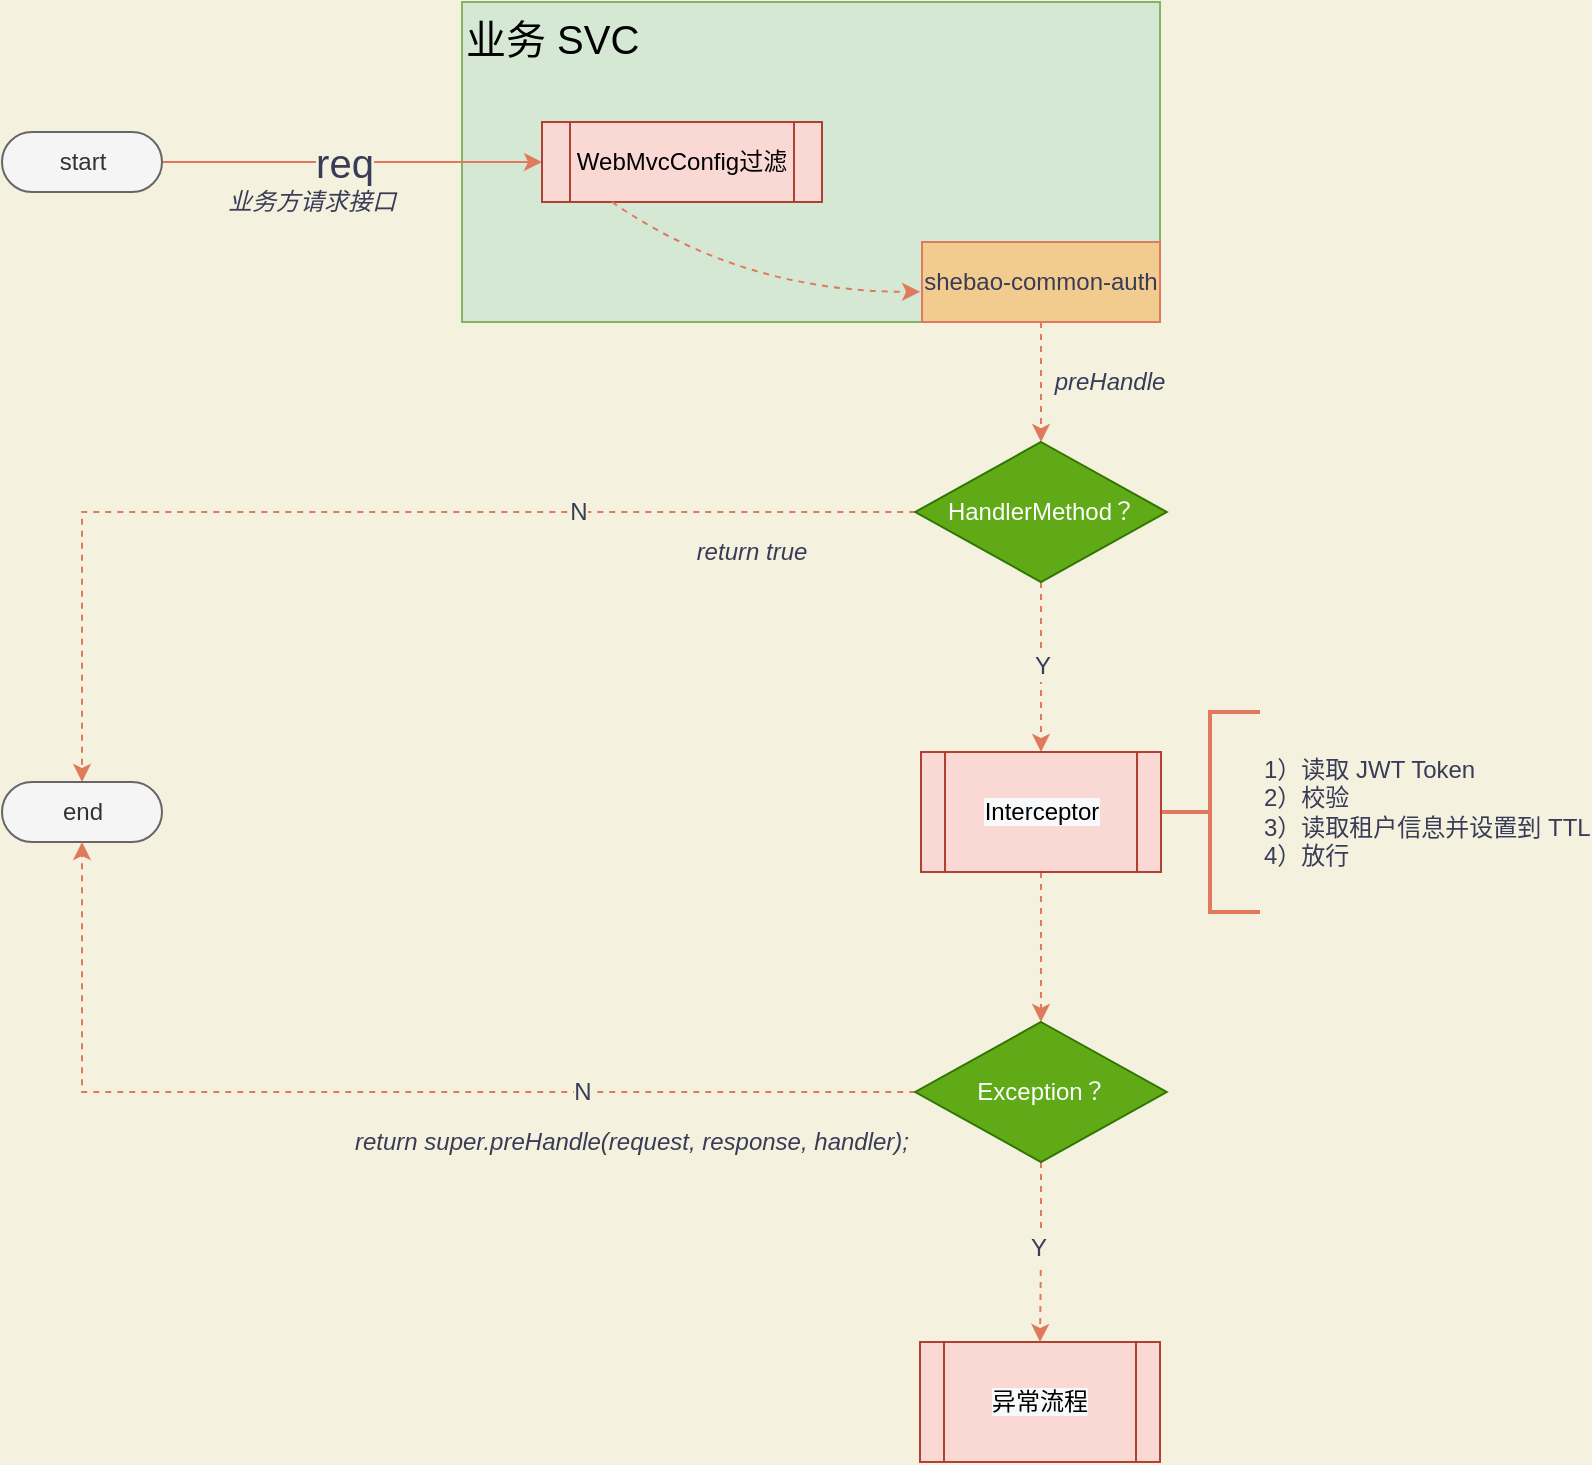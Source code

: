 <mxfile version="15.2.7" type="github">
  <diagram id="vs3Htdxe9fDbGfsAFpAR" name="第 1 页">
    <mxGraphModel dx="1426" dy="794" grid="1" gridSize="10" guides="1" tooltips="1" connect="1" arrows="1" fold="1" page="1" pageScale="1" pageWidth="827" pageHeight="1169" background="#F4F1DE" math="0" shadow="0">
      <root>
        <mxCell id="0" />
        <mxCell id="1" parent="0" />
        <mxCell id="t8284ufz4f-8p3gNjFrB-1" value="业务 SVC" style="rounded=0;whiteSpace=wrap;html=1;align=left;verticalAlign=top;fontSize=20;fillColor=#d5e8d4;strokeColor=#82b366;" vertex="1" parent="1">
          <mxGeometry x="240" y="240" width="349" height="160" as="geometry" />
        </mxCell>
        <mxCell id="t8284ufz4f-8p3gNjFrB-2" value="" style="endArrow=classic;html=1;fontSize=20;entryX=0;entryY=0.5;entryDx=0;entryDy=0;labelBackgroundColor=#F4F1DE;strokeColor=#E07A5F;fontColor=#393C56;" edge="1" parent="1" target="t8284ufz4f-8p3gNjFrB-7">
          <mxGeometry width="50" height="50" relative="1" as="geometry">
            <mxPoint x="90" y="320" as="sourcePoint" />
            <mxPoint x="190" y="320" as="targetPoint" />
          </mxGeometry>
        </mxCell>
        <mxCell id="t8284ufz4f-8p3gNjFrB-3" value="&lt;font style=&quot;font-size: 20px&quot;&gt;req&lt;/font&gt;" style="edgeLabel;html=1;align=center;verticalAlign=middle;resizable=0;points=[];fontSize=20;labelBackgroundColor=#F4F1DE;fontColor=#393C56;" vertex="1" connectable="0" parent="t8284ufz4f-8p3gNjFrB-2">
          <mxGeometry x="-0.247" y="-6" relative="1" as="geometry">
            <mxPoint x="19" y="-6" as="offset" />
          </mxGeometry>
        </mxCell>
        <mxCell id="t8284ufz4f-8p3gNjFrB-5" value="业务方请求接口" style="text;html=1;strokeColor=none;fillColor=none;align=center;verticalAlign=middle;whiteSpace=wrap;rounded=0;fontSize=12;fontStyle=2;fontColor=#393C56;" vertex="1" parent="1">
          <mxGeometry x="110" y="330" width="110" height="20" as="geometry" />
        </mxCell>
        <mxCell id="t8284ufz4f-8p3gNjFrB-24" value="" style="edgeStyle=orthogonalEdgeStyle;rounded=0;orthogonalLoop=1;jettySize=auto;html=1;dashed=1;fontSize=12;labelBackgroundColor=#F4F1DE;strokeColor=#E07A5F;fontColor=#393C56;" edge="1" parent="1" source="t8284ufz4f-8p3gNjFrB-6" target="t8284ufz4f-8p3gNjFrB-23">
          <mxGeometry relative="1" as="geometry" />
        </mxCell>
        <mxCell id="t8284ufz4f-8p3gNjFrB-6" value="shebao-common-auth" style="rounded=0;whiteSpace=wrap;html=1;fontSize=12;align=center;verticalAlign=middle;fillColor=#F2CC8F;strokeColor=#E07A5F;fontColor=#393C56;" vertex="1" parent="1">
          <mxGeometry x="470" y="360" width="119" height="40" as="geometry" />
        </mxCell>
        <mxCell id="t8284ufz4f-8p3gNjFrB-7" value="WebMvcConfig过滤" style="shape=process;whiteSpace=wrap;html=1;backgroundOutline=1;fontSize=12;align=center;verticalAlign=middle;fillColor=#fad9d5;strokeColor=#ae4132;" vertex="1" parent="1">
          <mxGeometry x="280" y="300" width="140" height="40" as="geometry" />
        </mxCell>
        <mxCell id="t8284ufz4f-8p3gNjFrB-9" value="" style="curved=1;endArrow=classic;html=1;fontSize=12;entryX=-0.008;entryY=0.622;entryDx=0;entryDy=0;entryPerimeter=0;exitX=0.25;exitY=1;exitDx=0;exitDy=0;dashed=1;labelBackgroundColor=#F4F1DE;strokeColor=#E07A5F;fontColor=#393C56;" edge="1" parent="1" source="t8284ufz4f-8p3gNjFrB-7" target="t8284ufz4f-8p3gNjFrB-6">
          <mxGeometry width="50" height="50" relative="1" as="geometry">
            <mxPoint x="320" y="500" as="sourcePoint" />
            <mxPoint x="370" y="450" as="targetPoint" />
            <Array as="points">
              <mxPoint x="380" y="385" />
            </Array>
          </mxGeometry>
        </mxCell>
        <mxCell id="t8284ufz4f-8p3gNjFrB-20" value="1）读取 JWT Token&lt;br&gt;2）校验&lt;br&gt;3）读取租户信息并设置到 TTL&lt;br&gt;4）放行" style="strokeWidth=2;html=1;shape=mxgraph.flowchart.annotation_2;align=left;labelPosition=right;pointerEvents=1;fontSize=12;fillColor=#F2CC8F;strokeColor=#E07A5F;fontColor=#393C56;" vertex="1" parent="1">
          <mxGeometry x="589" y="595" width="50" height="100" as="geometry" />
        </mxCell>
        <mxCell id="t8284ufz4f-8p3gNjFrB-26" value="" style="edgeStyle=orthogonalEdgeStyle;rounded=0;orthogonalLoop=1;jettySize=auto;html=1;dashed=1;fontSize=12;labelBackgroundColor=#F4F1DE;strokeColor=#E07A5F;fontColor=#393C56;" edge="1" parent="1" source="t8284ufz4f-8p3gNjFrB-23" target="t8284ufz4f-8p3gNjFrB-25">
          <mxGeometry relative="1" as="geometry" />
        </mxCell>
        <mxCell id="t8284ufz4f-8p3gNjFrB-27" value="Y" style="edgeLabel;html=1;align=center;verticalAlign=middle;resizable=0;points=[];fontSize=12;labelBackgroundColor=#F4F1DE;fontColor=#393C56;" vertex="1" connectable="0" parent="t8284ufz4f-8p3gNjFrB-26">
          <mxGeometry x="-0.011" relative="1" as="geometry">
            <mxPoint as="offset" />
          </mxGeometry>
        </mxCell>
        <mxCell id="t8284ufz4f-8p3gNjFrB-32" style="edgeStyle=orthogonalEdgeStyle;rounded=0;orthogonalLoop=1;jettySize=auto;html=1;exitX=0;exitY=0.5;exitDx=0;exitDy=0;entryX=0.5;entryY=0.5;entryDx=0;entryDy=-15;entryPerimeter=0;dashed=1;fontSize=12;labelBackgroundColor=#F4F1DE;strokeColor=#E07A5F;fontColor=#393C56;" edge="1" parent="1" source="t8284ufz4f-8p3gNjFrB-23" target="t8284ufz4f-8p3gNjFrB-31">
          <mxGeometry relative="1" as="geometry" />
        </mxCell>
        <mxCell id="t8284ufz4f-8p3gNjFrB-33" value="N" style="edgeLabel;html=1;align=center;verticalAlign=middle;resizable=0;points=[];fontSize=12;labelBackgroundColor=#F4F1DE;fontColor=#393C56;" vertex="1" connectable="0" parent="t8284ufz4f-8p3gNjFrB-32">
          <mxGeometry x="-0.387" relative="1" as="geometry">
            <mxPoint as="offset" />
          </mxGeometry>
        </mxCell>
        <mxCell id="t8284ufz4f-8p3gNjFrB-23" value="&lt;font style=&quot;font-size: 12px&quot;&gt;HandlerMethod？&lt;/font&gt;" style="rhombus;whiteSpace=wrap;html=1;rounded=0;fillColor=#60a917;strokeColor=#2D7600;fontColor=#ffffff;" vertex="1" parent="1">
          <mxGeometry x="466.63" y="460" width="125.75" height="70" as="geometry" />
        </mxCell>
        <mxCell id="t8284ufz4f-8p3gNjFrB-43" style="edgeStyle=orthogonalEdgeStyle;rounded=0;orthogonalLoop=1;jettySize=auto;html=1;entryX=0.5;entryY=0;entryDx=0;entryDy=0;dashed=1;fontSize=12;labelBackgroundColor=#F4F1DE;strokeColor=#E07A5F;fontColor=#393C56;" edge="1" parent="1" source="t8284ufz4f-8p3gNjFrB-25" target="t8284ufz4f-8p3gNjFrB-42">
          <mxGeometry relative="1" as="geometry" />
        </mxCell>
        <mxCell id="t8284ufz4f-8p3gNjFrB-25" value="&lt;meta charset=&quot;utf-8&quot;&gt;&lt;span style=&quot;color: rgb(0, 0, 0); font-family: helvetica; font-size: 12px; font-style: normal; font-weight: 400; letter-spacing: normal; text-align: center; text-indent: 0px; text-transform: none; word-spacing: 0px; background-color: rgb(248, 249, 250); display: inline; float: none;&quot;&gt;Interceptor&lt;/span&gt;" style="shape=process;whiteSpace=wrap;html=1;backgroundOutline=1;rounded=0;fillColor=#fad9d5;strokeColor=#ae4132;" vertex="1" parent="1">
          <mxGeometry x="469.505" y="615" width="120" height="60" as="geometry" />
        </mxCell>
        <mxCell id="t8284ufz4f-8p3gNjFrB-30" value="start" style="html=1;dashed=0;whitespace=wrap;shape=mxgraph.dfd.start;fontSize=12;align=center;verticalAlign=middle;fillColor=#f5f5f5;strokeColor=#666666;fontColor=#333333;" vertex="1" parent="1">
          <mxGeometry x="10" y="305" width="80" height="30" as="geometry" />
        </mxCell>
        <mxCell id="t8284ufz4f-8p3gNjFrB-31" value="end" style="html=1;dashed=0;whitespace=wrap;shape=mxgraph.dfd.start;fontSize=12;align=center;verticalAlign=middle;fillColor=#f5f5f5;strokeColor=#666666;fontColor=#333333;" vertex="1" parent="1">
          <mxGeometry x="10" y="630" width="80" height="30" as="geometry" />
        </mxCell>
        <mxCell id="t8284ufz4f-8p3gNjFrB-34" value="return true" style="text;html=1;strokeColor=none;fillColor=none;align=center;verticalAlign=middle;whiteSpace=wrap;rounded=0;fontSize=12;fontStyle=2;fontColor=#393C56;" vertex="1" parent="1">
          <mxGeometry x="350" y="510" width="70" height="10" as="geometry" />
        </mxCell>
        <mxCell id="t8284ufz4f-8p3gNjFrB-37" value="preHandle" style="text;html=1;strokeColor=none;fillColor=none;align=center;verticalAlign=middle;whiteSpace=wrap;rounded=0;fontSize=12;fontStyle=2;fontColor=#393C56;" vertex="1" parent="1">
          <mxGeometry x="539" y="420" width="50" height="20" as="geometry" />
        </mxCell>
        <mxCell id="t8284ufz4f-8p3gNjFrB-45" value="" style="edgeStyle=orthogonalEdgeStyle;rounded=0;orthogonalLoop=1;jettySize=auto;html=1;dashed=1;fontSize=12;labelBackgroundColor=#F4F1DE;strokeColor=#E07A5F;fontColor=#393C56;" edge="1" parent="1" source="t8284ufz4f-8p3gNjFrB-42" target="t8284ufz4f-8p3gNjFrB-44">
          <mxGeometry relative="1" as="geometry" />
        </mxCell>
        <mxCell id="t8284ufz4f-8p3gNjFrB-46" value="Y" style="edgeLabel;html=1;align=center;verticalAlign=middle;resizable=0;points=[];fontSize=12;labelBackgroundColor=#F4F1DE;fontColor=#393C56;" vertex="1" connectable="0" parent="t8284ufz4f-8p3gNjFrB-45">
          <mxGeometry x="-0.059" y="-2" relative="1" as="geometry">
            <mxPoint as="offset" />
          </mxGeometry>
        </mxCell>
        <mxCell id="t8284ufz4f-8p3gNjFrB-47" style="edgeStyle=orthogonalEdgeStyle;rounded=0;orthogonalLoop=1;jettySize=auto;html=1;entryX=0.5;entryY=0.5;entryDx=0;entryDy=15;entryPerimeter=0;dashed=1;fontSize=12;labelBackgroundColor=#F4F1DE;strokeColor=#E07A5F;fontColor=#393C56;" edge="1" parent="1" source="t8284ufz4f-8p3gNjFrB-42" target="t8284ufz4f-8p3gNjFrB-31">
          <mxGeometry relative="1" as="geometry" />
        </mxCell>
        <mxCell id="t8284ufz4f-8p3gNjFrB-48" value="N" style="edgeLabel;html=1;align=center;verticalAlign=middle;resizable=0;points=[];fontSize=12;labelBackgroundColor=#F4F1DE;fontColor=#393C56;" vertex="1" connectable="0" parent="t8284ufz4f-8p3gNjFrB-47">
          <mxGeometry x="-0.477" y="2" relative="1" as="geometry">
            <mxPoint x="-25" y="-2" as="offset" />
          </mxGeometry>
        </mxCell>
        <mxCell id="t8284ufz4f-8p3gNjFrB-42" value="Exception？" style="rhombus;whiteSpace=wrap;html=1;rounded=0;fillColor=#60a917;strokeColor=#2D7600;fontColor=#ffffff;" vertex="1" parent="1">
          <mxGeometry x="466.62" y="750" width="125.75" height="70" as="geometry" />
        </mxCell>
        <mxCell id="t8284ufz4f-8p3gNjFrB-44" value="&lt;span style=&quot;color: rgb(0 , 0 , 0) ; font-family: &amp;#34;helvetica&amp;#34; ; font-size: 12px ; font-style: normal ; font-weight: 400 ; letter-spacing: normal ; text-align: center ; text-indent: 0px ; text-transform: none ; word-spacing: 0px ; background-color: rgb(248 , 249 , 250) ; display: inline ; float: none&quot;&gt;异常流程&lt;/span&gt;" style="shape=process;whiteSpace=wrap;html=1;backgroundOutline=1;rounded=0;fillColor=#fad9d5;strokeColor=#ae4132;" vertex="1" parent="1">
          <mxGeometry x="469.005" y="910" width="120" height="60" as="geometry" />
        </mxCell>
        <mxCell id="t8284ufz4f-8p3gNjFrB-49" value="return super.preHandle(request, response, handler);" style="text;html=1;strokeColor=none;fillColor=none;align=center;verticalAlign=middle;whiteSpace=wrap;rounded=0;fontSize=12;fontStyle=2;fontColor=#393C56;" vertex="1" parent="1">
          <mxGeometry x="180" y="800" width="290" height="20" as="geometry" />
        </mxCell>
      </root>
    </mxGraphModel>
  </diagram>
</mxfile>

